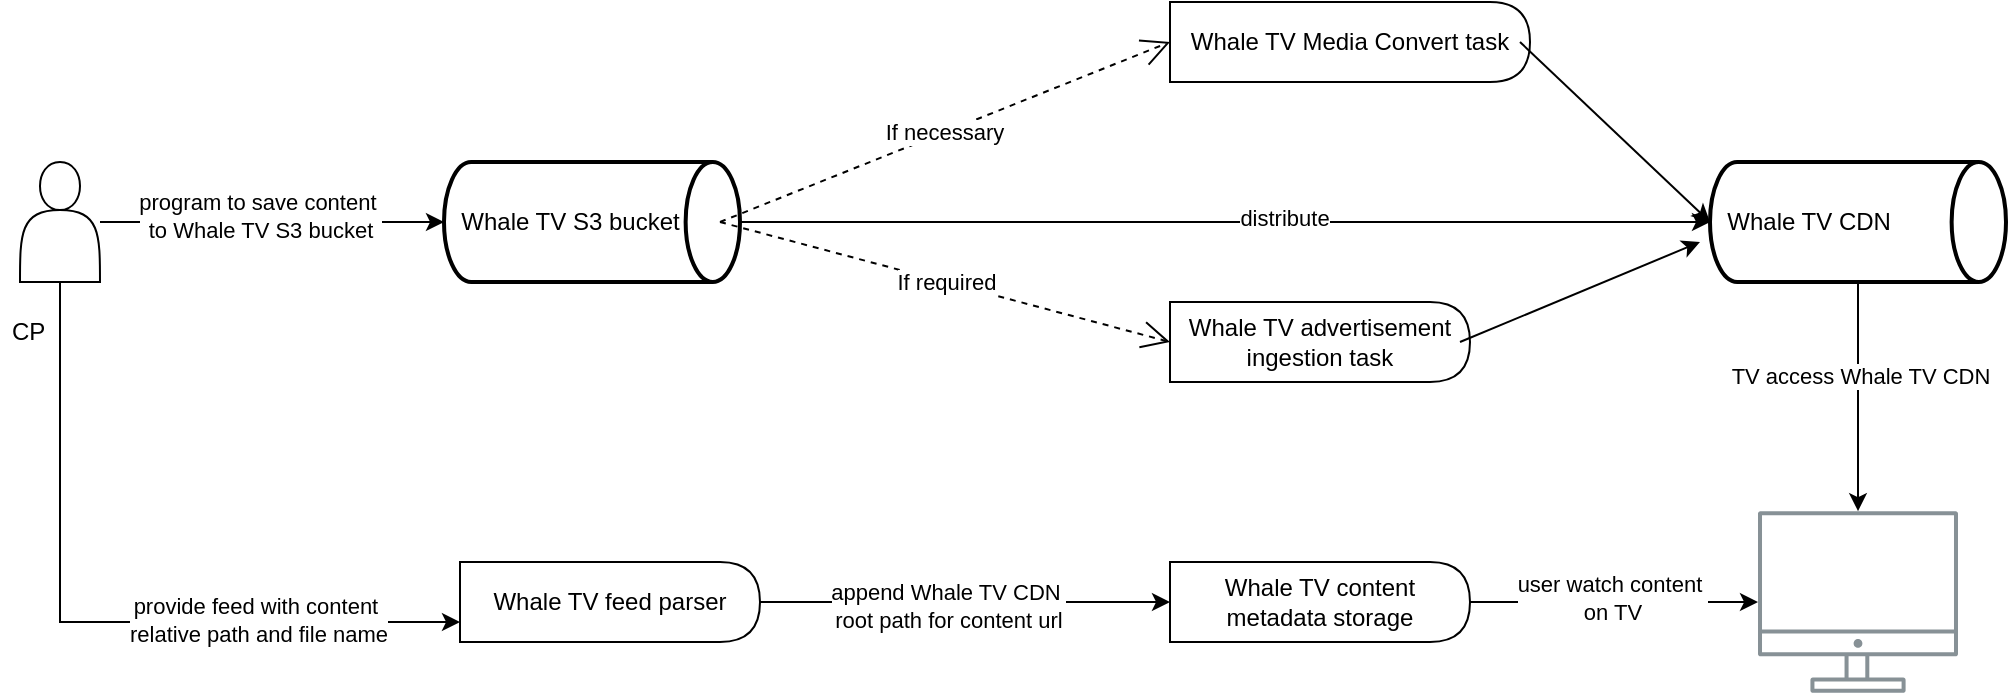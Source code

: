 <mxfile version="28.0.3">
  <diagram name="第 1 页" id="SC4Ad5JtYd1S4jJcS6Bw">
    <mxGraphModel dx="1378" dy="764" grid="1" gridSize="10" guides="1" tooltips="1" connect="1" arrows="1" fold="1" page="1" pageScale="1" pageWidth="827" pageHeight="1169" math="0" shadow="0">
      <root>
        <mxCell id="0" />
        <mxCell id="1" parent="0" />
        <mxCell id="1iVRihWYdXtMzknbXpwd-4" style="edgeStyle=orthogonalEdgeStyle;rounded=0;orthogonalLoop=1;jettySize=auto;html=1;" edge="1" parent="1" source="1iVRihWYdXtMzknbXpwd-2" target="1iVRihWYdXtMzknbXpwd-3">
          <mxGeometry relative="1" as="geometry" />
        </mxCell>
        <mxCell id="1iVRihWYdXtMzknbXpwd-6" value="program to save content&amp;nbsp;&lt;div&gt;to Whale TV S3 bucket&lt;/div&gt;" style="edgeLabel;html=1;align=center;verticalAlign=middle;resizable=0;points=[];" vertex="1" connectable="0" parent="1iVRihWYdXtMzknbXpwd-4">
          <mxGeometry x="-0.07" relative="1" as="geometry">
            <mxPoint y="-3" as="offset" />
          </mxGeometry>
        </mxCell>
        <mxCell id="1iVRihWYdXtMzknbXpwd-8" style="edgeStyle=orthogonalEdgeStyle;rounded=0;orthogonalLoop=1;jettySize=auto;html=1;entryX=0;entryY=0.75;entryDx=0;entryDy=0;" edge="1" parent="1" source="1iVRihWYdXtMzknbXpwd-2" target="1iVRihWYdXtMzknbXpwd-7">
          <mxGeometry relative="1" as="geometry">
            <Array as="points">
              <mxPoint x="100" y="340" />
            </Array>
          </mxGeometry>
        </mxCell>
        <mxCell id="1iVRihWYdXtMzknbXpwd-9" value="provide feed with&amp;nbsp;&lt;span style=&quot;background-color: light-dark(#ffffff, var(--ge-dark-color, #121212)); color: light-dark(rgb(0, 0, 0), rgb(255, 255, 255));&quot;&gt;content&amp;nbsp;&lt;/span&gt;&lt;div&gt;&lt;span style=&quot;background-color: light-dark(#ffffff, var(--ge-dark-color, #121212)); color: light-dark(rgb(0, 0, 0), rgb(255, 255, 255));&quot;&gt;relative path and file name&lt;/span&gt;&lt;/div&gt;" style="edgeLabel;html=1;align=center;verticalAlign=middle;resizable=0;points=[];" vertex="1" connectable="0" parent="1iVRihWYdXtMzknbXpwd-8">
          <mxGeometry x="0.454" y="1" relative="1" as="geometry">
            <mxPoint as="offset" />
          </mxGeometry>
        </mxCell>
        <mxCell id="1iVRihWYdXtMzknbXpwd-2" value="" style="shape=actor;whiteSpace=wrap;html=1;" vertex="1" parent="1">
          <mxGeometry x="80" y="110" width="40" height="60" as="geometry" />
        </mxCell>
        <mxCell id="1iVRihWYdXtMzknbXpwd-32" style="edgeStyle=orthogonalEdgeStyle;rounded=0;orthogonalLoop=1;jettySize=auto;html=1;" edge="1" parent="1" source="1iVRihWYdXtMzknbXpwd-3" target="1iVRihWYdXtMzknbXpwd-14">
          <mxGeometry relative="1" as="geometry" />
        </mxCell>
        <mxCell id="1iVRihWYdXtMzknbXpwd-33" value="distribute" style="edgeLabel;html=1;align=center;verticalAlign=middle;resizable=0;points=[];" vertex="1" connectable="0" parent="1iVRihWYdXtMzknbXpwd-32">
          <mxGeometry x="0.122" y="2" relative="1" as="geometry">
            <mxPoint as="offset" />
          </mxGeometry>
        </mxCell>
        <mxCell id="1iVRihWYdXtMzknbXpwd-3" value="&amp;nbsp; Whale TV S3 bucket" style="strokeWidth=2;html=1;shape=mxgraph.flowchart.direct_data;whiteSpace=wrap;align=left;" vertex="1" parent="1">
          <mxGeometry x="292" y="110" width="148" height="60" as="geometry" />
        </mxCell>
        <mxCell id="1iVRihWYdXtMzknbXpwd-16" style="edgeStyle=orthogonalEdgeStyle;rounded=0;orthogonalLoop=1;jettySize=auto;html=1;entryX=0;entryY=0.5;entryDx=0;entryDy=0;" edge="1" parent="1" source="1iVRihWYdXtMzknbXpwd-7" target="1iVRihWYdXtMzknbXpwd-13">
          <mxGeometry relative="1" as="geometry" />
        </mxCell>
        <mxCell id="1iVRihWYdXtMzknbXpwd-17" value="Text" style="edgeLabel;html=1;align=center;verticalAlign=middle;resizable=0;points=[];" vertex="1" connectable="0" parent="1iVRihWYdXtMzknbXpwd-16">
          <mxGeometry x="-0.061" y="-1" relative="1" as="geometry">
            <mxPoint as="offset" />
          </mxGeometry>
        </mxCell>
        <mxCell id="1iVRihWYdXtMzknbXpwd-18" value="append Whale TV CDN&amp;nbsp;&lt;div&gt;root path for content url&lt;/div&gt;" style="edgeLabel;html=1;align=center;verticalAlign=middle;resizable=0;points=[];" vertex="1" connectable="0" parent="1iVRihWYdXtMzknbXpwd-16">
          <mxGeometry x="-0.083" y="-2" relative="1" as="geometry">
            <mxPoint as="offset" />
          </mxGeometry>
        </mxCell>
        <mxCell id="1iVRihWYdXtMzknbXpwd-7" value="Whale TV feed parser" style="shape=delay;whiteSpace=wrap;html=1;" vertex="1" parent="1">
          <mxGeometry x="300" y="310" width="150" height="40" as="geometry" />
        </mxCell>
        <mxCell id="1iVRihWYdXtMzknbXpwd-10" value="CP" style="text;strokeColor=none;fillColor=none;align=left;verticalAlign=middle;spacingLeft=4;spacingRight=4;overflow=hidden;points=[[0,0.5],[1,0.5]];portConstraint=eastwest;rotatable=0;whiteSpace=wrap;html=1;" vertex="1" parent="1">
          <mxGeometry x="70" y="180" width="80" height="30" as="geometry" />
        </mxCell>
        <mxCell id="1iVRihWYdXtMzknbXpwd-11" value="Whale TV Media Convert task" style="shape=delay;whiteSpace=wrap;html=1;" vertex="1" parent="1">
          <mxGeometry x="655" y="30" width="180" height="40" as="geometry" />
        </mxCell>
        <mxCell id="1iVRihWYdXtMzknbXpwd-12" value="Whale TV advertisement ingestion task" style="shape=delay;whiteSpace=wrap;html=1;" vertex="1" parent="1">
          <mxGeometry x="655" y="180" width="150" height="40" as="geometry" />
        </mxCell>
        <mxCell id="1iVRihWYdXtMzknbXpwd-20" style="edgeStyle=orthogonalEdgeStyle;rounded=0;orthogonalLoop=1;jettySize=auto;html=1;" edge="1" parent="1" source="1iVRihWYdXtMzknbXpwd-13" target="1iVRihWYdXtMzknbXpwd-19">
          <mxGeometry relative="1" as="geometry" />
        </mxCell>
        <mxCell id="1iVRihWYdXtMzknbXpwd-21" value="user watch content&amp;nbsp;&lt;div&gt;on TV&lt;/div&gt;" style="edgeLabel;html=1;align=center;verticalAlign=middle;resizable=0;points=[];" vertex="1" connectable="0" parent="1iVRihWYdXtMzknbXpwd-20">
          <mxGeometry x="-0.011" y="2" relative="1" as="geometry">
            <mxPoint as="offset" />
          </mxGeometry>
        </mxCell>
        <mxCell id="1iVRihWYdXtMzknbXpwd-13" value="Whale TV content metadata storage" style="shape=delay;whiteSpace=wrap;html=1;" vertex="1" parent="1">
          <mxGeometry x="655" y="310" width="150" height="40" as="geometry" />
        </mxCell>
        <mxCell id="1iVRihWYdXtMzknbXpwd-22" style="edgeStyle=orthogonalEdgeStyle;rounded=0;orthogonalLoop=1;jettySize=auto;html=1;" edge="1" parent="1" source="1iVRihWYdXtMzknbXpwd-14" target="1iVRihWYdXtMzknbXpwd-19">
          <mxGeometry relative="1" as="geometry" />
        </mxCell>
        <mxCell id="1iVRihWYdXtMzknbXpwd-23" value="TV access Whale TV CDN" style="edgeLabel;html=1;align=center;verticalAlign=middle;resizable=0;points=[];" vertex="1" connectable="0" parent="1iVRihWYdXtMzknbXpwd-22">
          <mxGeometry x="-0.177" y="1" relative="1" as="geometry">
            <mxPoint as="offset" />
          </mxGeometry>
        </mxCell>
        <mxCell id="1iVRihWYdXtMzknbXpwd-14" value="&amp;nbsp; Whale TV CDN" style="strokeWidth=2;html=1;shape=mxgraph.flowchart.direct_data;whiteSpace=wrap;align=left;" vertex="1" parent="1">
          <mxGeometry x="925" y="110" width="148" height="60" as="geometry" />
        </mxCell>
        <mxCell id="1iVRihWYdXtMzknbXpwd-19" value="" style="sketch=0;outlineConnect=0;gradientColor=none;fontColor=#545B64;strokeColor=none;fillColor=#879196;dashed=0;verticalLabelPosition=bottom;verticalAlign=top;align=center;html=1;fontSize=12;fontStyle=0;aspect=fixed;shape=mxgraph.aws4.illustration_desktop;pointerEvents=1" vertex="1" parent="1">
          <mxGeometry x="949" y="284.5" width="100" height="91" as="geometry" />
        </mxCell>
        <mxCell id="1iVRihWYdXtMzknbXpwd-25" value="If necessary" style="endArrow=open;endSize=12;dashed=1;html=1;rounded=0;entryX=0;entryY=0.5;entryDx=0;entryDy=0;" edge="1" parent="1" target="1iVRihWYdXtMzknbXpwd-11">
          <mxGeometry width="160" relative="1" as="geometry">
            <mxPoint x="430" y="140" as="sourcePoint" />
            <mxPoint x="590" y="140" as="targetPoint" />
          </mxGeometry>
        </mxCell>
        <mxCell id="1iVRihWYdXtMzknbXpwd-26" value="If required" style="endArrow=open;endSize=12;dashed=1;html=1;rounded=0;entryX=0;entryY=0.5;entryDx=0;entryDy=0;" edge="1" parent="1" target="1iVRihWYdXtMzknbXpwd-12">
          <mxGeometry width="160" relative="1" as="geometry">
            <mxPoint x="430" y="140" as="sourcePoint" />
            <mxPoint x="590" y="140" as="targetPoint" />
          </mxGeometry>
        </mxCell>
        <mxCell id="1iVRihWYdXtMzknbXpwd-30" value="" style="endArrow=classic;html=1;rounded=0;entryX=0;entryY=0.5;entryDx=0;entryDy=0;entryPerimeter=0;" edge="1" parent="1" target="1iVRihWYdXtMzknbXpwd-14">
          <mxGeometry width="50" height="50" relative="1" as="geometry">
            <mxPoint x="830" y="50" as="sourcePoint" />
            <mxPoint x="880" as="targetPoint" />
          </mxGeometry>
        </mxCell>
        <mxCell id="1iVRihWYdXtMzknbXpwd-31" value="" style="endArrow=classic;html=1;rounded=0;" edge="1" parent="1">
          <mxGeometry width="50" height="50" relative="1" as="geometry">
            <mxPoint x="800" y="200" as="sourcePoint" />
            <mxPoint x="920" y="150" as="targetPoint" />
          </mxGeometry>
        </mxCell>
      </root>
    </mxGraphModel>
  </diagram>
</mxfile>
